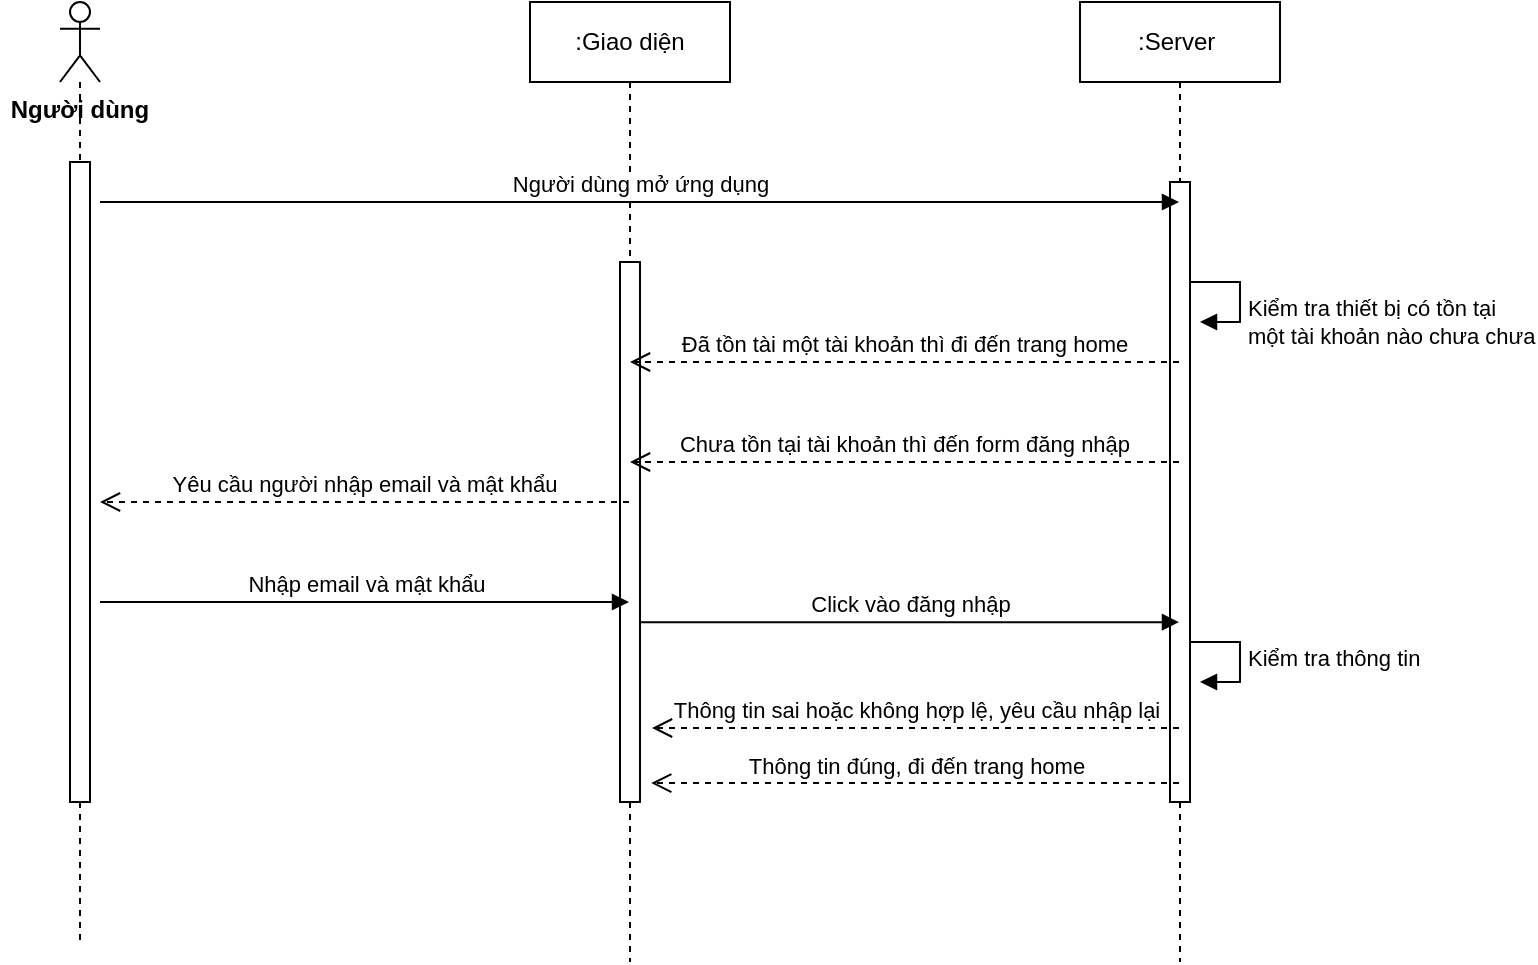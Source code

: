<mxfile version="14.1.3" type="github">
  <diagram id="kgpKYQtTHZ0yAKxKKP6v" name="Page-1">
    <mxGraphModel dx="1038" dy="580" grid="1" gridSize="10" guides="1" tooltips="1" connect="1" arrows="1" fold="1" page="1" pageScale="1" pageWidth="850" pageHeight="1100" math="0" shadow="0">
      <root>
        <mxCell id="0" />
        <mxCell id="1" parent="0" />
        <mxCell id="F8Gd4oivqEVBenXerKCY-9" value="" style="shape=umlLifeline;participant=umlActor;perimeter=lifelinePerimeter;whiteSpace=wrap;html=1;container=1;collapsible=0;recursiveResize=0;verticalAlign=top;spacingTop=36;outlineConnect=0;" vertex="1" parent="1">
          <mxGeometry x="140" y="50" width="20" height="470" as="geometry" />
        </mxCell>
        <mxCell id="F8Gd4oivqEVBenXerKCY-8" value="" style="html=1;points=[];perimeter=orthogonalPerimeter;" vertex="1" parent="F8Gd4oivqEVBenXerKCY-9">
          <mxGeometry x="5" y="80" width="10" height="320" as="geometry" />
        </mxCell>
        <mxCell id="F8Gd4oivqEVBenXerKCY-10" value=":Giao diện" style="shape=umlLifeline;perimeter=lifelinePerimeter;whiteSpace=wrap;html=1;container=1;collapsible=0;recursiveResize=0;outlineConnect=0;" vertex="1" parent="1">
          <mxGeometry x="375" y="50" width="100" height="480" as="geometry" />
        </mxCell>
        <mxCell id="F8Gd4oivqEVBenXerKCY-12" value="" style="html=1;points=[];perimeter=orthogonalPerimeter;" vertex="1" parent="F8Gd4oivqEVBenXerKCY-10">
          <mxGeometry x="45" y="130" width="10" height="270" as="geometry" />
        </mxCell>
        <mxCell id="F8Gd4oivqEVBenXerKCY-11" value=":Server&amp;nbsp;" style="shape=umlLifeline;perimeter=lifelinePerimeter;whiteSpace=wrap;html=1;container=1;collapsible=0;recursiveResize=0;outlineConnect=0;" vertex="1" parent="1">
          <mxGeometry x="650" y="50" width="100" height="480" as="geometry" />
        </mxCell>
        <mxCell id="F8Gd4oivqEVBenXerKCY-15" value="" style="html=1;points=[];perimeter=orthogonalPerimeter;" vertex="1" parent="F8Gd4oivqEVBenXerKCY-11">
          <mxGeometry x="45" y="90" width="10" height="310" as="geometry" />
        </mxCell>
        <mxCell id="F8Gd4oivqEVBenXerKCY-20" value="Kiểm tra thiết bị có tồn tại &lt;br&gt;một tài khoản nào chưa chưa" style="edgeStyle=orthogonalEdgeStyle;html=1;align=left;spacingLeft=2;endArrow=block;rounded=0;entryX=1;entryY=0;" edge="1" parent="F8Gd4oivqEVBenXerKCY-11">
          <mxGeometry x="0.385" relative="1" as="geometry">
            <mxPoint x="55" y="140" as="sourcePoint" />
            <Array as="points">
              <mxPoint x="80" y="140" />
            </Array>
            <mxPoint x="60" y="160" as="targetPoint" />
            <mxPoint as="offset" />
          </mxGeometry>
        </mxCell>
        <mxCell id="F8Gd4oivqEVBenXerKCY-28" value="Kiểm tra thông tin" style="edgeStyle=orthogonalEdgeStyle;html=1;align=left;spacingLeft=2;endArrow=block;rounded=0;entryX=1;entryY=0;" edge="1" parent="F8Gd4oivqEVBenXerKCY-11">
          <mxGeometry relative="1" as="geometry">
            <mxPoint x="55" y="320" as="sourcePoint" />
            <Array as="points">
              <mxPoint x="80" y="320" />
            </Array>
            <mxPoint x="60" y="340" as="targetPoint" />
          </mxGeometry>
        </mxCell>
        <mxCell id="F8Gd4oivqEVBenXerKCY-21" value="Đã tồn tài một tài khoản thì đi đến trang home" style="html=1;verticalAlign=bottom;endArrow=open;dashed=1;endSize=8;" edge="1" parent="1" source="F8Gd4oivqEVBenXerKCY-11" target="F8Gd4oivqEVBenXerKCY-10">
          <mxGeometry relative="1" as="geometry">
            <mxPoint x="520" y="260" as="sourcePoint" />
            <mxPoint x="440" y="260" as="targetPoint" />
            <Array as="points">
              <mxPoint x="540" y="230" />
            </Array>
          </mxGeometry>
        </mxCell>
        <mxCell id="F8Gd4oivqEVBenXerKCY-22" value="Chưa tồn tại tài khoản thì đến form đăng nhập" style="html=1;verticalAlign=bottom;endArrow=open;dashed=1;endSize=8;" edge="1" parent="1" source="F8Gd4oivqEVBenXerKCY-11" target="F8Gd4oivqEVBenXerKCY-10">
          <mxGeometry relative="1" as="geometry">
            <mxPoint x="530" y="290" as="sourcePoint" />
            <mxPoint x="440" y="290" as="targetPoint" />
            <Array as="points">
              <mxPoint x="510" y="280" />
            </Array>
          </mxGeometry>
        </mxCell>
        <mxCell id="F8Gd4oivqEVBenXerKCY-23" value="Yêu cầu người nhập email và mật khẩu" style="html=1;verticalAlign=bottom;endArrow=open;dashed=1;endSize=8;" edge="1" parent="1" source="F8Gd4oivqEVBenXerKCY-10">
          <mxGeometry relative="1" as="geometry">
            <mxPoint x="250" y="300" as="sourcePoint" />
            <mxPoint x="160" y="300" as="targetPoint" />
          </mxGeometry>
        </mxCell>
        <mxCell id="F8Gd4oivqEVBenXerKCY-24" value="Người dùng mở ứng dụng" style="html=1;verticalAlign=bottom;endArrow=block;" edge="1" parent="1" target="F8Gd4oivqEVBenXerKCY-11">
          <mxGeometry width="80" relative="1" as="geometry">
            <mxPoint x="160" y="150" as="sourcePoint" />
            <mxPoint x="250" y="150" as="targetPoint" />
          </mxGeometry>
        </mxCell>
        <mxCell id="F8Gd4oivqEVBenXerKCY-25" value="Nhập email và mật khẩu" style="html=1;verticalAlign=bottom;endArrow=block;" edge="1" parent="1" target="F8Gd4oivqEVBenXerKCY-10">
          <mxGeometry width="80" relative="1" as="geometry">
            <mxPoint x="160" y="350" as="sourcePoint" />
            <mxPoint x="250" y="350" as="targetPoint" />
          </mxGeometry>
        </mxCell>
        <mxCell id="F8Gd4oivqEVBenXerKCY-29" value="Thông tin sai hoặc không hợp lệ, yêu cầu nhập lại" style="html=1;verticalAlign=bottom;endArrow=open;dashed=1;endSize=8;" edge="1" parent="1" source="F8Gd4oivqEVBenXerKCY-11">
          <mxGeometry relative="1" as="geometry">
            <mxPoint x="520" y="410" as="sourcePoint" />
            <mxPoint x="436" y="413" as="targetPoint" />
          </mxGeometry>
        </mxCell>
        <mxCell id="F8Gd4oivqEVBenXerKCY-30" value="Thông tin đúng, đi đến trang home" style="html=1;verticalAlign=bottom;endArrow=open;dashed=1;endSize=8;entryX=1.56;entryY=0.965;entryDx=0;entryDy=0;entryPerimeter=0;" edge="1" parent="1" source="F8Gd4oivqEVBenXerKCY-11" target="F8Gd4oivqEVBenXerKCY-12">
          <mxGeometry relative="1" as="geometry">
            <mxPoint x="520" y="440" as="sourcePoint" />
            <mxPoint x="440" y="440" as="targetPoint" />
          </mxGeometry>
        </mxCell>
        <mxCell id="F8Gd4oivqEVBenXerKCY-31" value="Người dùng" style="text;align=center;fontStyle=1;verticalAlign=middle;spacingLeft=3;spacingRight=3;strokeColor=none;rotatable=0;points=[[0,0.5],[1,0.5]];portConstraint=eastwest;" vertex="1" parent="1">
          <mxGeometry x="110" y="90" width="80" height="26" as="geometry" />
        </mxCell>
        <mxCell id="F8Gd4oivqEVBenXerKCY-26" value="Click vào đăng nhập" style="html=1;verticalAlign=bottom;endArrow=block;exitX=1;exitY=0.667;exitDx=0;exitDy=0;exitPerimeter=0;" edge="1" parent="1" source="F8Gd4oivqEVBenXerKCY-12" target="F8Gd4oivqEVBenXerKCY-11">
          <mxGeometry width="80" relative="1" as="geometry">
            <mxPoint x="440" y="360" as="sourcePoint" />
            <mxPoint x="520" y="360" as="targetPoint" />
          </mxGeometry>
        </mxCell>
      </root>
    </mxGraphModel>
  </diagram>
</mxfile>
